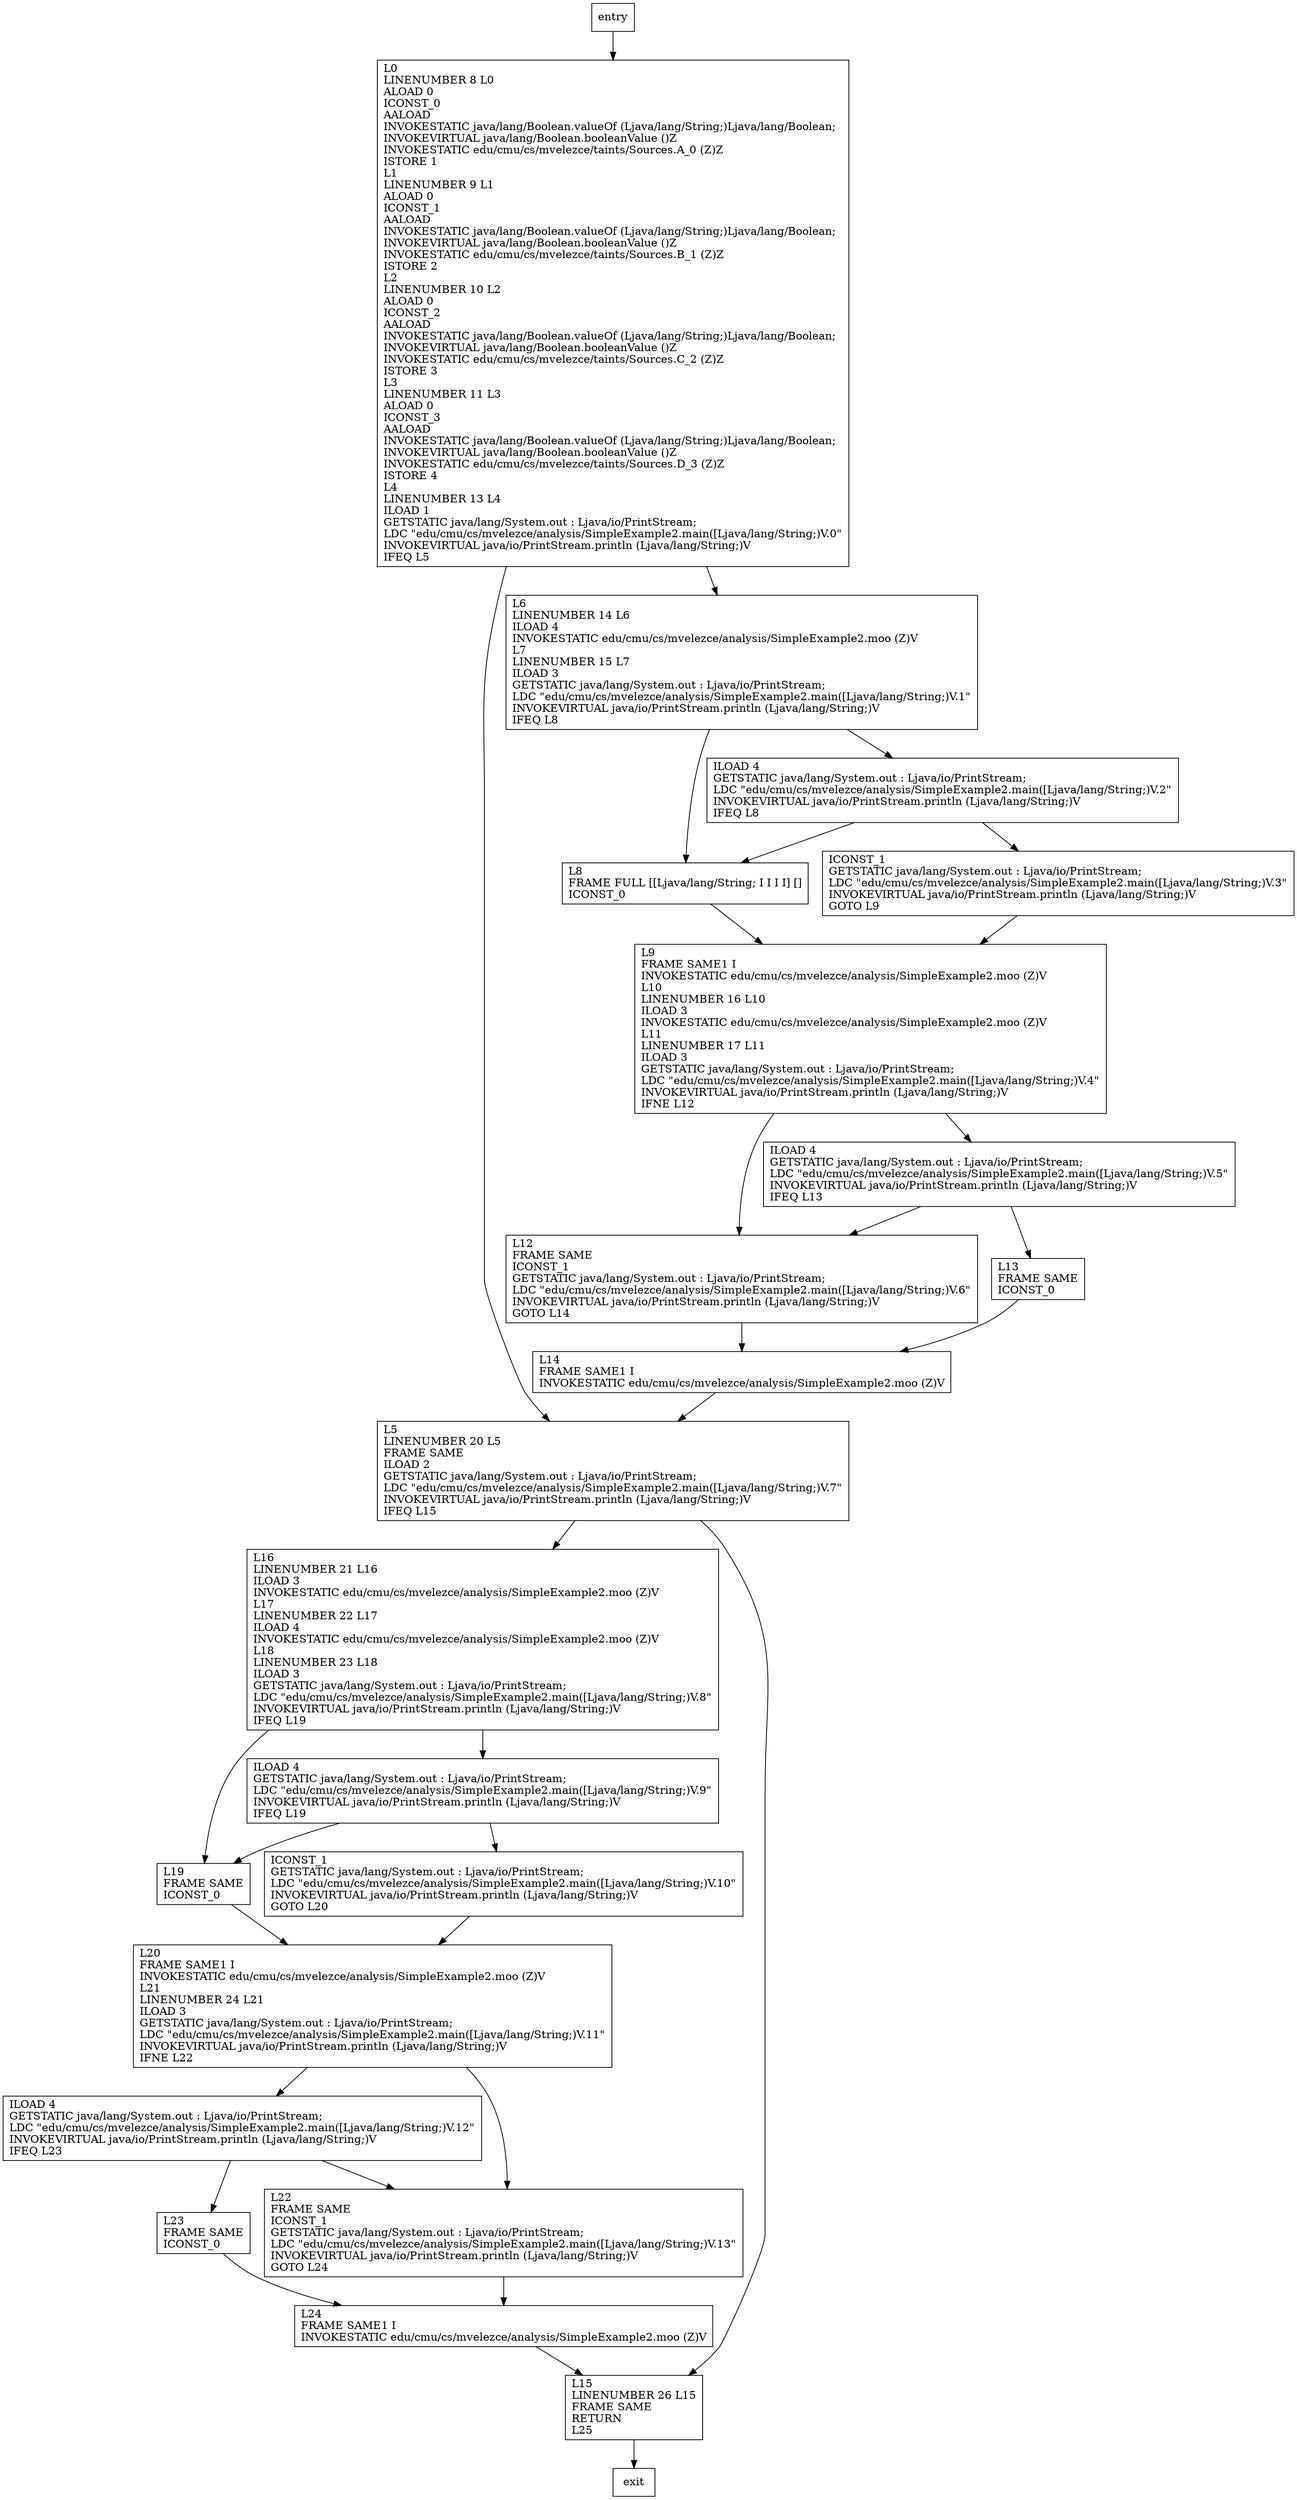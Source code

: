 digraph main {
node [shape=record];
769132147 [label="L12\lFRAME SAME\lICONST_1\lGETSTATIC java/lang/System.out : Ljava/io/PrintStream;\lLDC \"edu/cmu/cs/mvelezce/analysis/SimpleExample2.main([Ljava/lang/String;)V.6\"\lINVOKEVIRTUAL java/io/PrintStream.println (Ljava/lang/String;)V\lGOTO L14\l"];
38603201 [label="L0\lLINENUMBER 8 L0\lALOAD 0\lICONST_0\lAALOAD\lINVOKESTATIC java/lang/Boolean.valueOf (Ljava/lang/String;)Ljava/lang/Boolean;\lINVOKEVIRTUAL java/lang/Boolean.booleanValue ()Z\lINVOKESTATIC edu/cmu/cs/mvelezce/taints/Sources.A_0 (Z)Z\lISTORE 1\lL1\lLINENUMBER 9 L1\lALOAD 0\lICONST_1\lAALOAD\lINVOKESTATIC java/lang/Boolean.valueOf (Ljava/lang/String;)Ljava/lang/Boolean;\lINVOKEVIRTUAL java/lang/Boolean.booleanValue ()Z\lINVOKESTATIC edu/cmu/cs/mvelezce/taints/Sources.B_1 (Z)Z\lISTORE 2\lL2\lLINENUMBER 10 L2\lALOAD 0\lICONST_2\lAALOAD\lINVOKESTATIC java/lang/Boolean.valueOf (Ljava/lang/String;)Ljava/lang/Boolean;\lINVOKEVIRTUAL java/lang/Boolean.booleanValue ()Z\lINVOKESTATIC edu/cmu/cs/mvelezce/taints/Sources.C_2 (Z)Z\lISTORE 3\lL3\lLINENUMBER 11 L3\lALOAD 0\lICONST_3\lAALOAD\lINVOKESTATIC java/lang/Boolean.valueOf (Ljava/lang/String;)Ljava/lang/Boolean;\lINVOKEVIRTUAL java/lang/Boolean.booleanValue ()Z\lINVOKESTATIC edu/cmu/cs/mvelezce/taints/Sources.D_3 (Z)Z\lISTORE 4\lL4\lLINENUMBER 13 L4\lILOAD 1\lGETSTATIC java/lang/System.out : Ljava/io/PrintStream;\lLDC \"edu/cmu/cs/mvelezce/analysis/SimpleExample2.main([Ljava/lang/String;)V.0\"\lINVOKEVIRTUAL java/io/PrintStream.println (Ljava/lang/String;)V\lIFEQ L5\l"];
264394929 [label="L9\lFRAME SAME1 I\lINVOKESTATIC edu/cmu/cs/mvelezce/analysis/SimpleExample2.moo (Z)V\lL10\lLINENUMBER 16 L10\lILOAD 3\lINVOKESTATIC edu/cmu/cs/mvelezce/analysis/SimpleExample2.moo (Z)V\lL11\lLINENUMBER 17 L11\lILOAD 3\lGETSTATIC java/lang/System.out : Ljava/io/PrintStream;\lLDC \"edu/cmu/cs/mvelezce/analysis/SimpleExample2.main([Ljava/lang/String;)V.4\"\lINVOKEVIRTUAL java/io/PrintStream.println (Ljava/lang/String;)V\lIFNE L12\l"];
1878413714 [label="ILOAD 4\lGETSTATIC java/lang/System.out : Ljava/io/PrintStream;\lLDC \"edu/cmu/cs/mvelezce/analysis/SimpleExample2.main([Ljava/lang/String;)V.5\"\lINVOKEVIRTUAL java/io/PrintStream.println (Ljava/lang/String;)V\lIFEQ L13\l"];
1422273905 [label="L5\lLINENUMBER 20 L5\lFRAME SAME\lILOAD 2\lGETSTATIC java/lang/System.out : Ljava/io/PrintStream;\lLDC \"edu/cmu/cs/mvelezce/analysis/SimpleExample2.main([Ljava/lang/String;)V.7\"\lINVOKEVIRTUAL java/io/PrintStream.println (Ljava/lang/String;)V\lIFEQ L15\l"];
1221981006 [label="ICONST_1\lGETSTATIC java/lang/System.out : Ljava/io/PrintStream;\lLDC \"edu/cmu/cs/mvelezce/analysis/SimpleExample2.main([Ljava/lang/String;)V.3\"\lINVOKEVIRTUAL java/io/PrintStream.println (Ljava/lang/String;)V\lGOTO L9\l"];
181252244 [label="L16\lLINENUMBER 21 L16\lILOAD 3\lINVOKESTATIC edu/cmu/cs/mvelezce/analysis/SimpleExample2.moo (Z)V\lL17\lLINENUMBER 22 L17\lILOAD 4\lINVOKESTATIC edu/cmu/cs/mvelezce/analysis/SimpleExample2.moo (Z)V\lL18\lLINENUMBER 23 L18\lILOAD 3\lGETSTATIC java/lang/System.out : Ljava/io/PrintStream;\lLDC \"edu/cmu/cs/mvelezce/analysis/SimpleExample2.main([Ljava/lang/String;)V.8\"\lINVOKEVIRTUAL java/io/PrintStream.println (Ljava/lang/String;)V\lIFEQ L19\l"];
900298796 [label="L23\lFRAME SAME\lICONST_0\l"];
1694784135 [label="L6\lLINENUMBER 14 L6\lILOAD 4\lINVOKESTATIC edu/cmu/cs/mvelezce/analysis/SimpleExample2.moo (Z)V\lL7\lLINENUMBER 15 L7\lILOAD 3\lGETSTATIC java/lang/System.out : Ljava/io/PrintStream;\lLDC \"edu/cmu/cs/mvelezce/analysis/SimpleExample2.main([Ljava/lang/String;)V.1\"\lINVOKEVIRTUAL java/io/PrintStream.println (Ljava/lang/String;)V\lIFEQ L8\l"];
1889757798 [label="L24\lFRAME SAME1 I\lINVOKESTATIC edu/cmu/cs/mvelezce/analysis/SimpleExample2.moo (Z)V\l"];
1914108708 [label="L20\lFRAME SAME1 I\lINVOKESTATIC edu/cmu/cs/mvelezce/analysis/SimpleExample2.moo (Z)V\lL21\lLINENUMBER 24 L21\lILOAD 3\lGETSTATIC java/lang/System.out : Ljava/io/PrintStream;\lLDC \"edu/cmu/cs/mvelezce/analysis/SimpleExample2.main([Ljava/lang/String;)V.11\"\lINVOKEVIRTUAL java/io/PrintStream.println (Ljava/lang/String;)V\lIFNE L22\l"];
753631393 [label="L19\lFRAME SAME\lICONST_0\l"];
1733022752 [label="L15\lLINENUMBER 26 L15\lFRAME SAME\lRETURN\lL25\l"];
1207231495 [label="L8\lFRAME FULL [[Ljava/lang/String; I I I I] []\lICONST_0\l"];
544386226 [label="ILOAD 4\lGETSTATIC java/lang/System.out : Ljava/io/PrintStream;\lLDC \"edu/cmu/cs/mvelezce/analysis/SimpleExample2.main([Ljava/lang/String;)V.12\"\lINVOKEVIRTUAL java/io/PrintStream.println (Ljava/lang/String;)V\lIFEQ L23\l"];
722417467 [label="ILOAD 4\lGETSTATIC java/lang/System.out : Ljava/io/PrintStream;\lLDC \"edu/cmu/cs/mvelezce/analysis/SimpleExample2.main([Ljava/lang/String;)V.9\"\lINVOKEVIRTUAL java/io/PrintStream.println (Ljava/lang/String;)V\lIFEQ L19\l"];
756936249 [label="ILOAD 4\lGETSTATIC java/lang/System.out : Ljava/io/PrintStream;\lLDC \"edu/cmu/cs/mvelezce/analysis/SimpleExample2.main([Ljava/lang/String;)V.2\"\lINVOKEVIRTUAL java/io/PrintStream.println (Ljava/lang/String;)V\lIFEQ L8\l"];
1474957626 [label="L14\lFRAME SAME1 I\lINVOKESTATIC edu/cmu/cs/mvelezce/analysis/SimpleExample2.moo (Z)V\l"];
1357700757 [label="L22\lFRAME SAME\lICONST_1\lGETSTATIC java/lang/System.out : Ljava/io/PrintStream;\lLDC \"edu/cmu/cs/mvelezce/analysis/SimpleExample2.main([Ljava/lang/String;)V.13\"\lINVOKEVIRTUAL java/io/PrintStream.println (Ljava/lang/String;)V\lGOTO L24\l"];
1262869688 [label="ICONST_1\lGETSTATIC java/lang/System.out : Ljava/io/PrintStream;\lLDC \"edu/cmu/cs/mvelezce/analysis/SimpleExample2.main([Ljava/lang/String;)V.10\"\lINVOKEVIRTUAL java/io/PrintStream.println (Ljava/lang/String;)V\lGOTO L20\l"];
1257299717 [label="L13\lFRAME SAME\lICONST_0\l"];
entry;
exit;
769132147 -> 1474957626;
38603201 -> 1422273905;
38603201 -> 1694784135;
264394929 -> 769132147;
264394929 -> 1878413714;
1878413714 -> 769132147;
1878413714 -> 1257299717;
1422273905 -> 1733022752;
1422273905 -> 181252244;
1221981006 -> 264394929;
181252244 -> 753631393;
181252244 -> 722417467;
900298796 -> 1889757798;
1694784135 -> 1207231495;
1694784135 -> 756936249;
1889757798 -> 1733022752;
entry -> 38603201;
1914108708 -> 544386226;
1914108708 -> 1357700757;
753631393 -> 1914108708;
1733022752 -> exit;
1207231495 -> 264394929;
544386226 -> 900298796;
544386226 -> 1357700757;
722417467 -> 753631393;
722417467 -> 1262869688;
756936249 -> 1207231495;
756936249 -> 1221981006;
1474957626 -> 1422273905;
1357700757 -> 1889757798;
1262869688 -> 1914108708;
1257299717 -> 1474957626;
}
